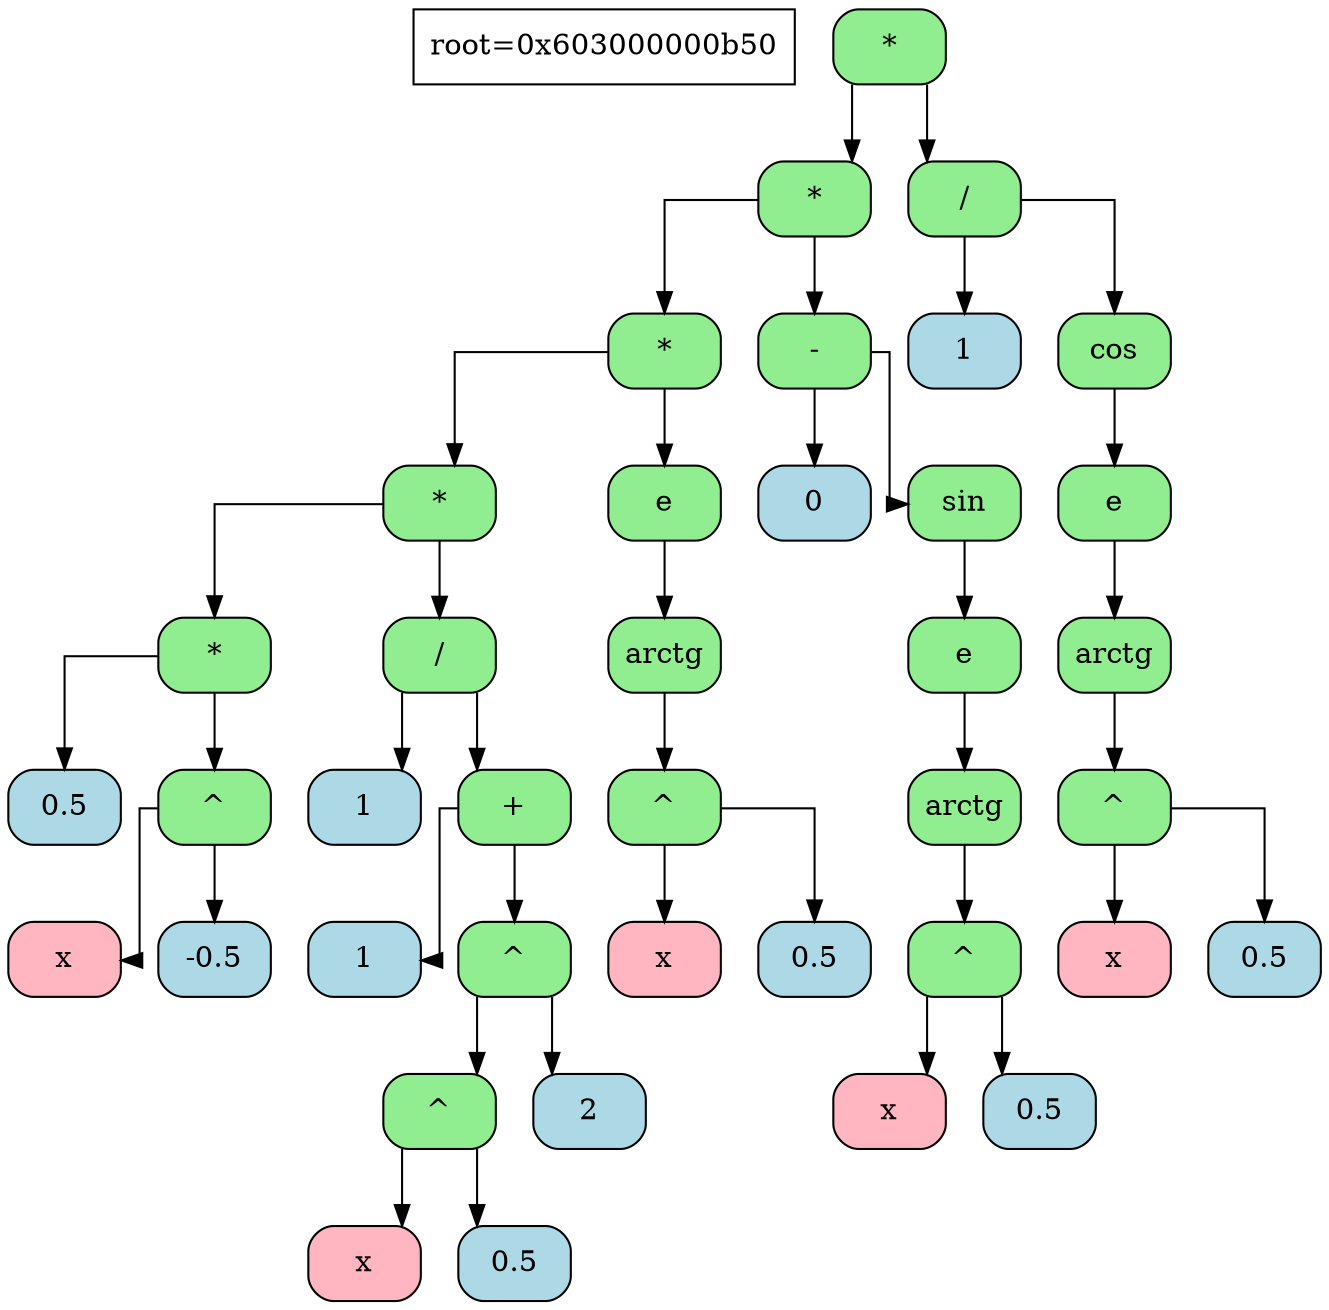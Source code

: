 digraph tree{
    node[shape=record,fontsize=14];
    splines=ortho
    info[label="root=0x603000000b50"]

  	node0x603000000b50[shape=Mrecord,style="rounded,filled",fillcolor="lightgreen",label="*"]
	node0x603000000b50->node0x603000000b20
	node0x603000000b20[shape=Mrecord,style="rounded,filled",fillcolor="lightgreen",label="*"]
	node0x603000000b20->node0x603000000af0
	node0x603000000af0[shape=Mrecord,style="rounded,filled",fillcolor="lightgreen",label="*"]
	node0x603000000af0->node0x603000000ac0
	node0x603000000ac0[shape=Mrecord,style="rounded,filled",fillcolor="lightgreen",label="*"]
	node0x603000000ac0->node0x603000000a90
	node0x603000000a90[shape=Mrecord,style="rounded,filled",fillcolor="lightgreen",label="*"]
	node0x603000000a90->node0x603000000a00
	node0x603000000a00[shape=Mrecord,style="rounded,filled",fillcolor="lightblue",label="0.5"]
	node0x603000000a00[shape=Mrecord,style="rounded,filled",fillcolor="lightblue",label="0.5"]
	node0x603000000a90[shape=Mrecord,style="rounded,filled",fillcolor="lightgreen",label="*"]
	node0x603000000a90->node0x6030000009d0
	node0x6030000009d0[shape=Mrecord,style="rounded,filled",fillcolor="lightgreen",label="^"]
	node0x6030000009d0->node0x6030000009a0
	node0x6030000009a0[shape=Mrecord,style="rounded,filled",fillcolor="lightpink",label="x"]
	node0x6030000009a0[shape=Mrecord,style="rounded,filled",fillcolor="lightpink",label="x"]
	node0x6030000009d0[shape=Mrecord,style="rounded,filled",fillcolor="lightgreen",label="^"]
	node0x6030000009d0->node0x603000000970
	node0x603000000970[shape=Mrecord,style="rounded,filled",fillcolor="lightblue",label="-0.5"]
	node0x603000000970[shape=Mrecord,style="rounded,filled",fillcolor="lightblue",label="-0.5"]
	node0x603000000ac0[shape=Mrecord,style="rounded,filled",fillcolor="lightgreen",label="*"]
	node0x603000000ac0->node0x6030000008e0
	node0x6030000008e0[shape=Mrecord,style="rounded,filled",fillcolor="lightgreen",label="/"]
	node0x6030000008e0->node0x6030000008b0
	node0x6030000008b0[shape=Mrecord,style="rounded,filled",fillcolor="lightblue",label="1"]
	node0x6030000008b0[shape=Mrecord,style="rounded,filled",fillcolor="lightblue",label="1"]
	node0x6030000008e0[shape=Mrecord,style="rounded,filled",fillcolor="lightgreen",label="/"]
	node0x6030000008e0->node0x603000000880
	node0x603000000880[shape=Mrecord,style="rounded,filled",fillcolor="lightgreen",label="+"]
	node0x603000000880->node0x603000000850
	node0x603000000850[shape=Mrecord,style="rounded,filled",fillcolor="lightblue",label="1"]
	node0x603000000850[shape=Mrecord,style="rounded,filled",fillcolor="lightblue",label="1"]
	node0x603000000880[shape=Mrecord,style="rounded,filled",fillcolor="lightgreen",label="+"]
	node0x603000000880->node0x603000000820
	node0x603000000820[shape=Mrecord,style="rounded,filled",fillcolor="lightgreen",label="^"]
	node0x603000000820->node0x6030000007f0
	node0x6030000007f0[shape=Mrecord,style="rounded,filled",fillcolor="lightgreen",label="^"]
	node0x6030000007f0->node0x6030000007c0
	node0x6030000007c0[shape=Mrecord,style="rounded,filled",fillcolor="lightpink",label="x"]
	node0x6030000007c0[shape=Mrecord,style="rounded,filled",fillcolor="lightpink",label="x"]
	node0x6030000007f0[shape=Mrecord,style="rounded,filled",fillcolor="lightgreen",label="^"]
	node0x6030000007f0->node0x603000000790
	node0x603000000790[shape=Mrecord,style="rounded,filled",fillcolor="lightblue",label="0.5"]
	node0x603000000790[shape=Mrecord,style="rounded,filled",fillcolor="lightblue",label="0.5"]
	node0x603000000820[shape=Mrecord,style="rounded,filled",fillcolor="lightgreen",label="^"]
	node0x603000000820->node0x603000000760
	node0x603000000760[shape=Mrecord,style="rounded,filled",fillcolor="lightblue",label="2"]
	node0x603000000760[shape=Mrecord,style="rounded,filled",fillcolor="lightblue",label="2"]
	node0x603000000af0[shape=Mrecord,style="rounded,filled",fillcolor="lightgreen",label="*"]
	node0x603000000af0->node0x603000000730
	node0x603000000730[shape=Mrecord,style="rounded,filled",fillcolor="lightgreen",label="e"]
	node0x603000000730[shape=Mrecord,style="rounded,filled",fillcolor="lightgreen",label="e"]
	node0x603000000730->node0x603000000700
	node0x603000000700[shape=Mrecord,style="rounded,filled",fillcolor="lightgreen",label="arctg"]
	node0x603000000700[shape=Mrecord,style="rounded,filled",fillcolor="lightgreen",label="arctg"]
	node0x603000000700->node0x6030000006d0
	node0x6030000006d0[shape=Mrecord,style="rounded,filled",fillcolor="lightgreen",label="^"]
	node0x6030000006d0->node0x6030000006a0
	node0x6030000006a0[shape=Mrecord,style="rounded,filled",fillcolor="lightpink",label="x"]
	node0x6030000006a0[shape=Mrecord,style="rounded,filled",fillcolor="lightpink",label="x"]
	node0x6030000006d0[shape=Mrecord,style="rounded,filled",fillcolor="lightgreen",label="^"]
	node0x6030000006d0->node0x603000000670
	node0x603000000670[shape=Mrecord,style="rounded,filled",fillcolor="lightblue",label="0.5"]
	node0x603000000670[shape=Mrecord,style="rounded,filled",fillcolor="lightblue",label="0.5"]
	node0x603000000b20[shape=Mrecord,style="rounded,filled",fillcolor="lightgreen",label="*"]
	node0x603000000b20->node0x603000000640
	node0x603000000640[shape=Mrecord,style="rounded,filled",fillcolor="lightgreen",label="-"]
	node0x603000000640->node0x603000000610
	node0x603000000610[shape=Mrecord,style="rounded,filled",fillcolor="lightblue",label="0"]
	node0x603000000610[shape=Mrecord,style="rounded,filled",fillcolor="lightblue",label="0"]
	node0x603000000640[shape=Mrecord,style="rounded,filled",fillcolor="lightgreen",label="-"]
	node0x603000000640->node0x6030000005e0
	node0x6030000005e0[shape=Mrecord,style="rounded,filled",fillcolor="lightgreen",label="sin"]
	node0x6030000005e0[shape=Mrecord,style="rounded,filled",fillcolor="lightgreen",label="sin"]
	node0x6030000005e0->node0x6030000005b0
	node0x6030000005b0[shape=Mrecord,style="rounded,filled",fillcolor="lightgreen",label="e"]
	node0x6030000005b0[shape=Mrecord,style="rounded,filled",fillcolor="lightgreen",label="e"]
	node0x6030000005b0->node0x603000000580
	node0x603000000580[shape=Mrecord,style="rounded,filled",fillcolor="lightgreen",label="arctg"]
	node0x603000000580[shape=Mrecord,style="rounded,filled",fillcolor="lightgreen",label="arctg"]
	node0x603000000580->node0x603000000550
	node0x603000000550[shape=Mrecord,style="rounded,filled",fillcolor="lightgreen",label="^"]
	node0x603000000550->node0x603000000520
	node0x603000000520[shape=Mrecord,style="rounded,filled",fillcolor="lightpink",label="x"]
	node0x603000000520[shape=Mrecord,style="rounded,filled",fillcolor="lightpink",label="x"]
	node0x603000000550[shape=Mrecord,style="rounded,filled",fillcolor="lightgreen",label="^"]
	node0x603000000550->node0x6030000004f0
	node0x6030000004f0[shape=Mrecord,style="rounded,filled",fillcolor="lightblue",label="0.5"]
	node0x6030000004f0[shape=Mrecord,style="rounded,filled",fillcolor="lightblue",label="0.5"]
	node0x603000000b50[shape=Mrecord,style="rounded,filled",fillcolor="lightgreen",label="*"]
	node0x603000000b50->node0x6030000004c0
	node0x6030000004c0[shape=Mrecord,style="rounded,filled",fillcolor="lightgreen",label="/"]
	node0x6030000004c0->node0x603000000490
	node0x603000000490[shape=Mrecord,style="rounded,filled",fillcolor="lightblue",label="1"]
	node0x603000000490[shape=Mrecord,style="rounded,filled",fillcolor="lightblue",label="1"]
	node0x6030000004c0[shape=Mrecord,style="rounded,filled",fillcolor="lightgreen",label="/"]
	node0x6030000004c0->node0x603000000460
	node0x603000000460[shape=Mrecord,style="rounded,filled",fillcolor="lightgreen",label="cos"]
	node0x603000000460[shape=Mrecord,style="rounded,filled",fillcolor="lightgreen",label="cos"]
	node0x603000000460->node0x603000000430
	node0x603000000430[shape=Mrecord,style="rounded,filled",fillcolor="lightgreen",label="e"]
	node0x603000000430[shape=Mrecord,style="rounded,filled",fillcolor="lightgreen",label="e"]
	node0x603000000430->node0x603000000400
	node0x603000000400[shape=Mrecord,style="rounded,filled",fillcolor="lightgreen",label="arctg"]
	node0x603000000400[shape=Mrecord,style="rounded,filled",fillcolor="lightgreen",label="arctg"]
	node0x603000000400->node0x6030000003d0
	node0x6030000003d0[shape=Mrecord,style="rounded,filled",fillcolor="lightgreen",label="^"]
	node0x6030000003d0->node0x6030000003a0
	node0x6030000003a0[shape=Mrecord,style="rounded,filled",fillcolor="lightpink",label="x"]
	node0x6030000003a0[shape=Mrecord,style="rounded,filled",fillcolor="lightpink",label="x"]
	node0x6030000003d0[shape=Mrecord,style="rounded,filled",fillcolor="lightgreen",label="^"]
	node0x6030000003d0->node0x603000000370
	node0x603000000370[shape=Mrecord,style="rounded,filled",fillcolor="lightblue",label="0.5"]
	node0x603000000370[shape=Mrecord,style="rounded,filled",fillcolor="lightblue",label="0.5"]

}